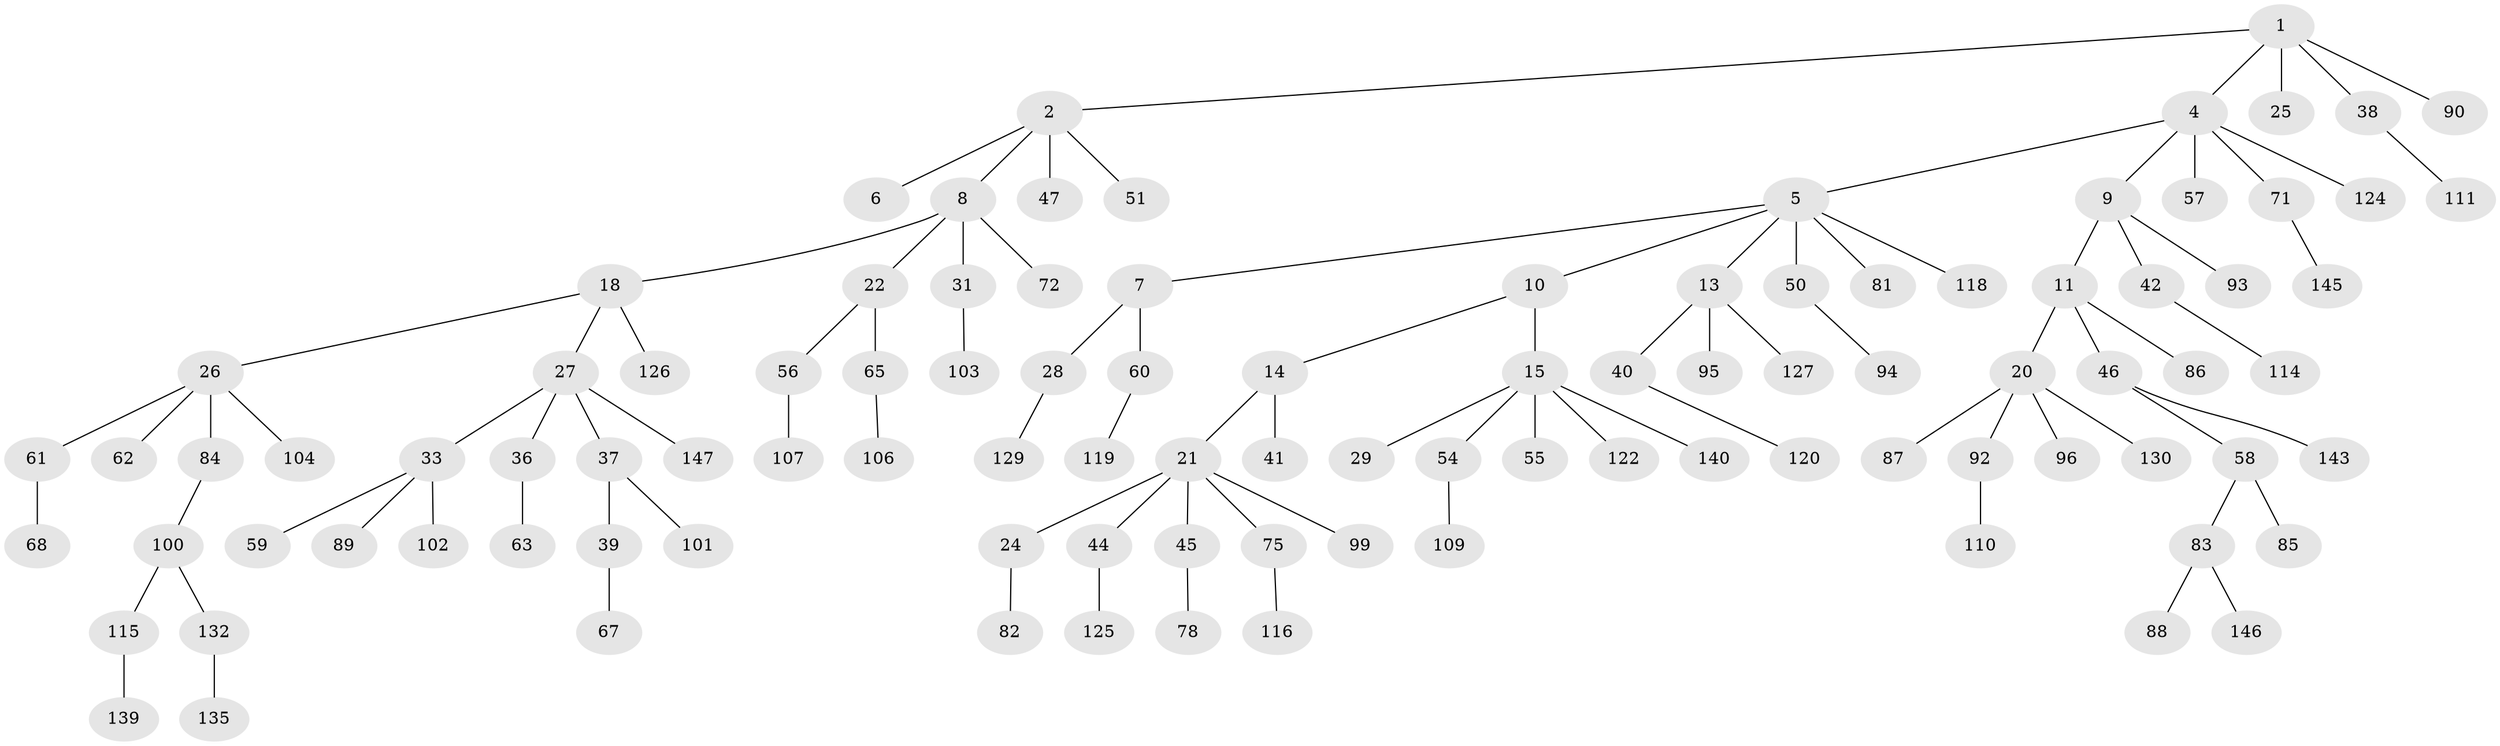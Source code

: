 // original degree distribution, {5: 0.0472972972972973, 4: 0.06756756756756757, 3: 0.14864864864864866, 6: 0.006756756756756757, 2: 0.2635135135135135, 1: 0.46621621621621623}
// Generated by graph-tools (version 1.1) at 2025/42/03/06/25 10:42:06]
// undirected, 102 vertices, 101 edges
graph export_dot {
graph [start="1"]
  node [color=gray90,style=filled];
  1 [super="+16"];
  2 [super="+3"];
  4 [super="+48"];
  5 [super="+12"];
  6 [super="+73"];
  7 [super="+23"];
  8 [super="+32"];
  9;
  10;
  11 [super="+17"];
  13 [super="+19"];
  14 [super="+77"];
  15 [super="+30"];
  18 [super="+76"];
  20 [super="+69"];
  21 [super="+35"];
  22 [super="+34"];
  24 [super="+141"];
  25;
  26 [super="+53"];
  27 [super="+66"];
  28;
  29;
  31 [super="+97"];
  33 [super="+138"];
  36;
  37 [super="+43"];
  38;
  39;
  40;
  41;
  42 [super="+52"];
  44 [super="+108"];
  45 [super="+49"];
  46 [super="+80"];
  47;
  50;
  51;
  54 [super="+142"];
  55;
  56 [super="+144"];
  57;
  58 [super="+64"];
  59;
  60 [super="+74"];
  61 [super="+123"];
  62;
  63 [super="+128"];
  65 [super="+79"];
  67 [super="+70"];
  68 [super="+98"];
  71;
  72;
  75;
  78 [super="+112"];
  81 [super="+121"];
  82 [super="+117"];
  83;
  84 [super="+136"];
  85 [super="+91"];
  86;
  87;
  88;
  89;
  90;
  92;
  93;
  94;
  95;
  96 [super="+105"];
  99;
  100 [super="+113"];
  101 [super="+131"];
  102;
  103;
  104;
  106;
  107;
  109;
  110;
  111;
  114;
  115;
  116 [super="+134"];
  118;
  119 [super="+137"];
  120;
  122;
  124;
  125;
  126;
  127;
  129;
  130 [super="+148"];
  132 [super="+133"];
  135;
  139;
  140;
  143;
  145;
  146;
  147;
  1 -- 2;
  1 -- 4;
  1 -- 38;
  1 -- 90;
  1 -- 25;
  2 -- 6;
  2 -- 8;
  2 -- 51;
  2 -- 47;
  4 -- 5;
  4 -- 9;
  4 -- 124;
  4 -- 57;
  4 -- 71;
  5 -- 7;
  5 -- 10;
  5 -- 50;
  5 -- 81;
  5 -- 13;
  5 -- 118;
  7 -- 28;
  7 -- 60;
  8 -- 18;
  8 -- 22;
  8 -- 31;
  8 -- 72;
  9 -- 11;
  9 -- 42;
  9 -- 93;
  10 -- 14;
  10 -- 15;
  11 -- 20;
  11 -- 46;
  11 -- 86;
  13 -- 40;
  13 -- 127;
  13 -- 95;
  14 -- 21;
  14 -- 41;
  15 -- 29;
  15 -- 122;
  15 -- 140;
  15 -- 55;
  15 -- 54;
  18 -- 26;
  18 -- 27;
  18 -- 126;
  20 -- 87;
  20 -- 92;
  20 -- 96;
  20 -- 130;
  21 -- 24;
  21 -- 99;
  21 -- 75;
  21 -- 44;
  21 -- 45;
  22 -- 65;
  22 -- 56;
  24 -- 82;
  26 -- 61;
  26 -- 84;
  26 -- 104;
  26 -- 62;
  27 -- 33;
  27 -- 36;
  27 -- 37;
  27 -- 147;
  28 -- 129;
  31 -- 103;
  33 -- 59;
  33 -- 89;
  33 -- 102;
  36 -- 63;
  37 -- 39;
  37 -- 101;
  38 -- 111;
  39 -- 67;
  40 -- 120;
  42 -- 114;
  44 -- 125;
  45 -- 78;
  46 -- 58;
  46 -- 143;
  50 -- 94;
  54 -- 109;
  56 -- 107;
  58 -- 85;
  58 -- 83;
  60 -- 119;
  61 -- 68;
  65 -- 106;
  71 -- 145;
  75 -- 116;
  83 -- 88;
  83 -- 146;
  84 -- 100;
  92 -- 110;
  100 -- 115;
  100 -- 132;
  115 -- 139;
  132 -- 135;
}
